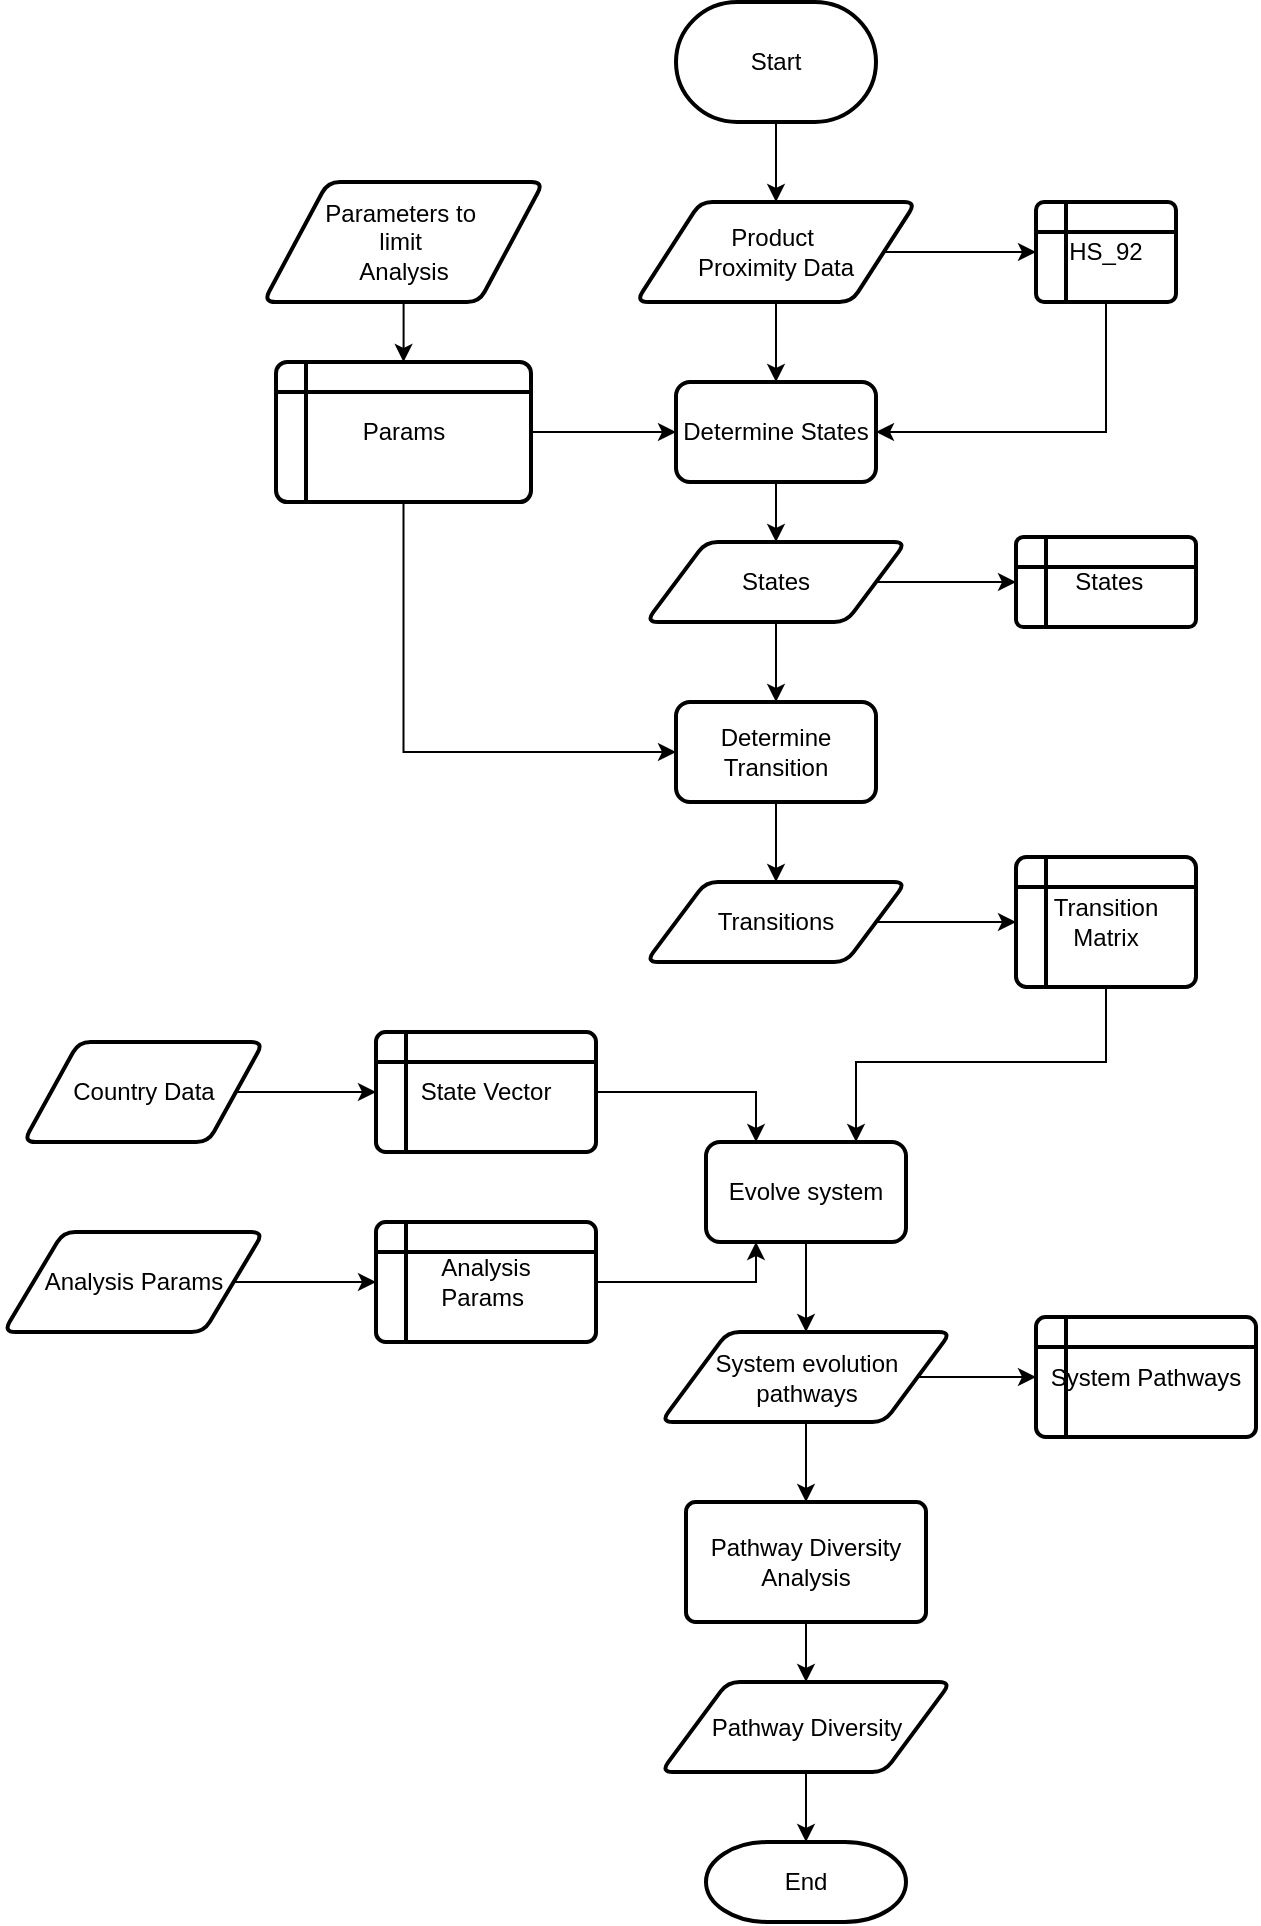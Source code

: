 <mxfile version="24.4.8" type="device">
  <diagram id="C5RBs43oDa-KdzZeNtuy" name="Page-1">
    <mxGraphModel dx="2261" dy="2039" grid="1" gridSize="10" guides="1" tooltips="1" connect="1" arrows="1" fold="1" page="1" pageScale="1" pageWidth="827" pageHeight="1169" math="0" shadow="0">
      <root>
        <mxCell id="WIyWlLk6GJQsqaUBKTNV-0" />
        <mxCell id="WIyWlLk6GJQsqaUBKTNV-1" parent="WIyWlLk6GJQsqaUBKTNV-0" />
        <mxCell id="-IpUfqgwJr53SWBhDJwN-17" value="&amp;nbsp;States" style="shape=internalStorage;whiteSpace=wrap;html=1;dx=15;dy=15;rounded=1;arcSize=8;strokeWidth=2;" parent="WIyWlLk6GJQsqaUBKTNV-1" vertex="1">
          <mxGeometry x="320" y="87.5" width="90" height="45" as="geometry" />
        </mxCell>
        <mxCell id="-IpUfqgwJr53SWBhDJwN-25" style="edgeStyle=orthogonalEdgeStyle;rounded=0;orthogonalLoop=1;jettySize=auto;html=1;entryX=0;entryY=0.5;entryDx=0;entryDy=0;" parent="WIyWlLk6GJQsqaUBKTNV-1" source="-IpUfqgwJr53SWBhDJwN-19" target="-IpUfqgwJr53SWBhDJwN-24" edge="1">
          <mxGeometry relative="1" as="geometry" />
        </mxCell>
        <mxCell id="-IpUfqgwJr53SWBhDJwN-52" style="edgeStyle=orthogonalEdgeStyle;rounded=0;orthogonalLoop=1;jettySize=auto;html=1;" parent="WIyWlLk6GJQsqaUBKTNV-1" source="-IpUfqgwJr53SWBhDJwN-19" target="-IpUfqgwJr53SWBhDJwN-50" edge="1">
          <mxGeometry relative="1" as="geometry" />
        </mxCell>
        <mxCell id="-IpUfqgwJr53SWBhDJwN-19" value="Product&amp;nbsp;&lt;div&gt;Proximity Data&lt;/div&gt;" style="shape=parallelogram;html=1;strokeWidth=2;perimeter=parallelogramPerimeter;whiteSpace=wrap;rounded=1;arcSize=12;size=0.23;" parent="WIyWlLk6GJQsqaUBKTNV-1" vertex="1">
          <mxGeometry x="130" y="-80" width="140" height="50" as="geometry" />
        </mxCell>
        <mxCell id="-IpUfqgwJr53SWBhDJwN-23" value="" style="edgeStyle=orthogonalEdgeStyle;rounded=0;orthogonalLoop=1;jettySize=auto;html=1;exitX=1;exitY=0.5;exitDx=0;exitDy=0;" parent="WIyWlLk6GJQsqaUBKTNV-1" source="-IpUfqgwJr53SWBhDJwN-55" target="-IpUfqgwJr53SWBhDJwN-17" edge="1">
          <mxGeometry relative="1" as="geometry">
            <mxPoint x="260" y="115" as="sourcePoint" />
          </mxGeometry>
        </mxCell>
        <mxCell id="-IpUfqgwJr53SWBhDJwN-26" style="edgeStyle=orthogonalEdgeStyle;rounded=0;orthogonalLoop=1;jettySize=auto;html=1;entryX=1;entryY=0.5;entryDx=0;entryDy=0;" parent="WIyWlLk6GJQsqaUBKTNV-1" source="-IpUfqgwJr53SWBhDJwN-24" target="-IpUfqgwJr53SWBhDJwN-50" edge="1">
          <mxGeometry relative="1" as="geometry">
            <mxPoint x="220" y="85" as="targetPoint" />
            <Array as="points">
              <mxPoint x="365" y="35" />
            </Array>
          </mxGeometry>
        </mxCell>
        <mxCell id="-IpUfqgwJr53SWBhDJwN-24" value="HS_92" style="shape=internalStorage;whiteSpace=wrap;html=1;dx=15;dy=15;rounded=1;arcSize=8;strokeWidth=2;" parent="WIyWlLk6GJQsqaUBKTNV-1" vertex="1">
          <mxGeometry x="330" y="-80" width="70" height="50" as="geometry" />
        </mxCell>
        <mxCell id="-IpUfqgwJr53SWBhDJwN-77" style="edgeStyle=orthogonalEdgeStyle;rounded=0;orthogonalLoop=1;jettySize=auto;html=1;entryX=0.75;entryY=0;entryDx=0;entryDy=0;" parent="WIyWlLk6GJQsqaUBKTNV-1" source="-IpUfqgwJr53SWBhDJwN-31" target="-IpUfqgwJr53SWBhDJwN-65" edge="1">
          <mxGeometry relative="1" as="geometry">
            <Array as="points">
              <mxPoint x="365" y="350" />
              <mxPoint x="240" y="350" />
            </Array>
          </mxGeometry>
        </mxCell>
        <mxCell id="-IpUfqgwJr53SWBhDJwN-31" value="Transition&lt;br&gt;Matrix" style="shape=internalStorage;whiteSpace=wrap;html=1;dx=15;dy=15;rounded=1;arcSize=8;strokeWidth=2;" parent="WIyWlLk6GJQsqaUBKTNV-1" vertex="1">
          <mxGeometry x="320" y="247.5" width="90" height="65" as="geometry" />
        </mxCell>
        <mxCell id="-IpUfqgwJr53SWBhDJwN-41" style="edgeStyle=orthogonalEdgeStyle;rounded=0;orthogonalLoop=1;jettySize=auto;html=1;" parent="WIyWlLk6GJQsqaUBKTNV-1" source="-IpUfqgwJr53SWBhDJwN-35" target="-IpUfqgwJr53SWBhDJwN-38" edge="1">
          <mxGeometry relative="1" as="geometry" />
        </mxCell>
        <mxCell id="-IpUfqgwJr53SWBhDJwN-35" value="Parameters to&amp;nbsp;&lt;div&gt;limit&amp;nbsp;&lt;div&gt;Analysis&lt;/div&gt;&lt;/div&gt;" style="shape=parallelogram;html=1;strokeWidth=2;perimeter=parallelogramPerimeter;whiteSpace=wrap;rounded=1;arcSize=12;size=0.23;" parent="WIyWlLk6GJQsqaUBKTNV-1" vertex="1">
          <mxGeometry x="-56.25" y="-90" width="140" height="60" as="geometry" />
        </mxCell>
        <mxCell id="-IpUfqgwJr53SWBhDJwN-53" style="edgeStyle=orthogonalEdgeStyle;rounded=0;orthogonalLoop=1;jettySize=auto;html=1;" parent="WIyWlLk6GJQsqaUBKTNV-1" source="-IpUfqgwJr53SWBhDJwN-38" target="-IpUfqgwJr53SWBhDJwN-50" edge="1">
          <mxGeometry relative="1" as="geometry" />
        </mxCell>
        <mxCell id="-IpUfqgwJr53SWBhDJwN-60" style="edgeStyle=orthogonalEdgeStyle;rounded=0;orthogonalLoop=1;jettySize=auto;html=1;entryX=0;entryY=0.5;entryDx=0;entryDy=0;" parent="WIyWlLk6GJQsqaUBKTNV-1" source="-IpUfqgwJr53SWBhDJwN-38" target="-IpUfqgwJr53SWBhDJwN-58" edge="1">
          <mxGeometry relative="1" as="geometry">
            <Array as="points">
              <mxPoint x="14" y="195" />
            </Array>
          </mxGeometry>
        </mxCell>
        <mxCell id="-IpUfqgwJr53SWBhDJwN-38" value="Params" style="shape=internalStorage;whiteSpace=wrap;html=1;dx=15;dy=15;rounded=1;arcSize=8;strokeWidth=2;" parent="WIyWlLk6GJQsqaUBKTNV-1" vertex="1">
          <mxGeometry x="-50" width="127.5" height="70" as="geometry" />
        </mxCell>
        <mxCell id="-IpUfqgwJr53SWBhDJwN-45" value="Start" style="strokeWidth=2;html=1;shape=mxgraph.flowchart.terminator;whiteSpace=wrap;" parent="WIyWlLk6GJQsqaUBKTNV-1" vertex="1">
          <mxGeometry x="150" y="-180" width="100" height="60" as="geometry" />
        </mxCell>
        <mxCell id="-IpUfqgwJr53SWBhDJwN-46" style="edgeStyle=orthogonalEdgeStyle;rounded=0;orthogonalLoop=1;jettySize=auto;html=1;entryX=0.5;entryY=0;entryDx=0;entryDy=0;" parent="WIyWlLk6GJQsqaUBKTNV-1" source="-IpUfqgwJr53SWBhDJwN-45" target="-IpUfqgwJr53SWBhDJwN-19" edge="1">
          <mxGeometry relative="1" as="geometry" />
        </mxCell>
        <mxCell id="-IpUfqgwJr53SWBhDJwN-56" style="edgeStyle=orthogonalEdgeStyle;rounded=0;orthogonalLoop=1;jettySize=auto;html=1;" parent="WIyWlLk6GJQsqaUBKTNV-1" source="-IpUfqgwJr53SWBhDJwN-50" target="-IpUfqgwJr53SWBhDJwN-55" edge="1">
          <mxGeometry relative="1" as="geometry" />
        </mxCell>
        <mxCell id="-IpUfqgwJr53SWBhDJwN-50" value="Determine States" style="rounded=1;whiteSpace=wrap;html=1;absoluteArcSize=1;arcSize=14;strokeWidth=2;" parent="WIyWlLk6GJQsqaUBKTNV-1" vertex="1">
          <mxGeometry x="150" y="10" width="100" height="50" as="geometry" />
        </mxCell>
        <mxCell id="-IpUfqgwJr53SWBhDJwN-57" style="edgeStyle=orthogonalEdgeStyle;rounded=0;orthogonalLoop=1;jettySize=auto;html=1;" parent="WIyWlLk6GJQsqaUBKTNV-1" source="-IpUfqgwJr53SWBhDJwN-55" target="-IpUfqgwJr53SWBhDJwN-58" edge="1">
          <mxGeometry relative="1" as="geometry">
            <mxPoint x="200" y="170" as="targetPoint" />
          </mxGeometry>
        </mxCell>
        <mxCell id="-IpUfqgwJr53SWBhDJwN-55" value="States" style="shape=parallelogram;html=1;strokeWidth=2;perimeter=parallelogramPerimeter;whiteSpace=wrap;rounded=1;arcSize=12;size=0.23;" parent="WIyWlLk6GJQsqaUBKTNV-1" vertex="1">
          <mxGeometry x="135" y="90" width="130" height="40" as="geometry" />
        </mxCell>
        <mxCell id="-IpUfqgwJr53SWBhDJwN-61" style="edgeStyle=orthogonalEdgeStyle;rounded=0;orthogonalLoop=1;jettySize=auto;html=1;entryX=0.5;entryY=0;entryDx=0;entryDy=0;" parent="WIyWlLk6GJQsqaUBKTNV-1" source="-IpUfqgwJr53SWBhDJwN-58" target="-IpUfqgwJr53SWBhDJwN-62" edge="1">
          <mxGeometry relative="1" as="geometry">
            <mxPoint x="200" y="260" as="targetPoint" />
          </mxGeometry>
        </mxCell>
        <mxCell id="-IpUfqgwJr53SWBhDJwN-58" value="Determine Transition" style="rounded=1;whiteSpace=wrap;html=1;absoluteArcSize=1;arcSize=14;strokeWidth=2;" parent="WIyWlLk6GJQsqaUBKTNV-1" vertex="1">
          <mxGeometry x="150" y="170" width="100" height="50" as="geometry" />
        </mxCell>
        <mxCell id="-IpUfqgwJr53SWBhDJwN-63" style="edgeStyle=orthogonalEdgeStyle;rounded=0;orthogonalLoop=1;jettySize=auto;html=1;entryX=0;entryY=0.5;entryDx=0;entryDy=0;" parent="WIyWlLk6GJQsqaUBKTNV-1" source="-IpUfqgwJr53SWBhDJwN-62" target="-IpUfqgwJr53SWBhDJwN-31" edge="1">
          <mxGeometry relative="1" as="geometry">
            <mxPoint x="320" y="280" as="targetPoint" />
          </mxGeometry>
        </mxCell>
        <mxCell id="-IpUfqgwJr53SWBhDJwN-62" value="Transitions" style="shape=parallelogram;html=1;strokeWidth=2;perimeter=parallelogramPerimeter;whiteSpace=wrap;rounded=1;arcSize=12;size=0.23;" parent="WIyWlLk6GJQsqaUBKTNV-1" vertex="1">
          <mxGeometry x="135" y="260" width="130" height="40" as="geometry" />
        </mxCell>
        <mxCell id="-IpUfqgwJr53SWBhDJwN-67" style="edgeStyle=orthogonalEdgeStyle;rounded=0;orthogonalLoop=1;jettySize=auto;html=1;entryX=0;entryY=0.5;entryDx=0;entryDy=0;" parent="WIyWlLk6GJQsqaUBKTNV-1" source="-IpUfqgwJr53SWBhDJwN-64" target="-IpUfqgwJr53SWBhDJwN-68" edge="1">
          <mxGeometry relative="1" as="geometry">
            <mxPoint x="-10" y="365" as="targetPoint" />
          </mxGeometry>
        </mxCell>
        <mxCell id="-IpUfqgwJr53SWBhDJwN-64" value="Country Data" style="shape=parallelogram;html=1;strokeWidth=2;perimeter=parallelogramPerimeter;whiteSpace=wrap;rounded=1;arcSize=12;size=0.23;" parent="WIyWlLk6GJQsqaUBKTNV-1" vertex="1">
          <mxGeometry x="-176.25" y="340" width="120" height="50" as="geometry" />
        </mxCell>
        <mxCell id="-IpUfqgwJr53SWBhDJwN-88" style="edgeStyle=orthogonalEdgeStyle;rounded=0;orthogonalLoop=1;jettySize=auto;html=1;entryX=0.5;entryY=0;entryDx=0;entryDy=0;" parent="WIyWlLk6GJQsqaUBKTNV-1" source="-IpUfqgwJr53SWBhDJwN-65" target="-IpUfqgwJr53SWBhDJwN-85" edge="1">
          <mxGeometry relative="1" as="geometry" />
        </mxCell>
        <mxCell id="-IpUfqgwJr53SWBhDJwN-65" value="Evolve system" style="rounded=1;whiteSpace=wrap;html=1;absoluteArcSize=1;arcSize=14;strokeWidth=2;" parent="WIyWlLk6GJQsqaUBKTNV-1" vertex="1">
          <mxGeometry x="165" y="390" width="100" height="50" as="geometry" />
        </mxCell>
        <mxCell id="-IpUfqgwJr53SWBhDJwN-76" style="edgeStyle=orthogonalEdgeStyle;rounded=0;orthogonalLoop=1;jettySize=auto;html=1;entryX=0.25;entryY=0;entryDx=0;entryDy=0;" parent="WIyWlLk6GJQsqaUBKTNV-1" source="-IpUfqgwJr53SWBhDJwN-68" target="-IpUfqgwJr53SWBhDJwN-65" edge="1">
          <mxGeometry relative="1" as="geometry" />
        </mxCell>
        <mxCell id="-IpUfqgwJr53SWBhDJwN-68" value="State Vector" style="shape=internalStorage;whiteSpace=wrap;html=1;dx=15;dy=15;rounded=1;arcSize=8;strokeWidth=2;" parent="WIyWlLk6GJQsqaUBKTNV-1" vertex="1">
          <mxGeometry y="335" width="110" height="60" as="geometry" />
        </mxCell>
        <mxCell id="-IpUfqgwJr53SWBhDJwN-75" style="edgeStyle=orthogonalEdgeStyle;rounded=0;orthogonalLoop=1;jettySize=auto;html=1;entryX=0;entryY=0.5;entryDx=0;entryDy=0;" parent="WIyWlLk6GJQsqaUBKTNV-1" source="-IpUfqgwJr53SWBhDJwN-69" target="-IpUfqgwJr53SWBhDJwN-74" edge="1">
          <mxGeometry relative="1" as="geometry" />
        </mxCell>
        <mxCell id="-IpUfqgwJr53SWBhDJwN-69" value="Analysis Params" style="shape=parallelogram;html=1;strokeWidth=2;perimeter=parallelogramPerimeter;whiteSpace=wrap;rounded=1;arcSize=12;size=0.23;" parent="WIyWlLk6GJQsqaUBKTNV-1" vertex="1">
          <mxGeometry x="-186.25" y="435" width="130" height="50" as="geometry" />
        </mxCell>
        <mxCell id="-IpUfqgwJr53SWBhDJwN-81" style="edgeStyle=orthogonalEdgeStyle;rounded=0;orthogonalLoop=1;jettySize=auto;html=1;entryX=0.25;entryY=1;entryDx=0;entryDy=0;" parent="WIyWlLk6GJQsqaUBKTNV-1" source="-IpUfqgwJr53SWBhDJwN-74" target="-IpUfqgwJr53SWBhDJwN-65" edge="1">
          <mxGeometry relative="1" as="geometry" />
        </mxCell>
        <mxCell id="-IpUfqgwJr53SWBhDJwN-74" value="Analysis&lt;div&gt;Params&amp;nbsp;&lt;/div&gt;" style="shape=internalStorage;whiteSpace=wrap;html=1;dx=15;dy=15;rounded=1;arcSize=8;strokeWidth=2;" parent="WIyWlLk6GJQsqaUBKTNV-1" vertex="1">
          <mxGeometry y="430" width="110" height="60" as="geometry" />
        </mxCell>
        <mxCell id="-IpUfqgwJr53SWBhDJwN-89" style="edgeStyle=orthogonalEdgeStyle;rounded=0;orthogonalLoop=1;jettySize=auto;html=1;entryX=0;entryY=0.5;entryDx=0;entryDy=0;" parent="WIyWlLk6GJQsqaUBKTNV-1" source="-IpUfqgwJr53SWBhDJwN-85" target="-IpUfqgwJr53SWBhDJwN-90" edge="1">
          <mxGeometry relative="1" as="geometry">
            <mxPoint x="320" y="507.5" as="targetPoint" />
          </mxGeometry>
        </mxCell>
        <mxCell id="-IpUfqgwJr53SWBhDJwN-85" value="System evolution pathways" style="shape=parallelogram;html=1;strokeWidth=2;perimeter=parallelogramPerimeter;whiteSpace=wrap;rounded=1;arcSize=12;size=0.23;" parent="WIyWlLk6GJQsqaUBKTNV-1" vertex="1">
          <mxGeometry x="142.5" y="485" width="145" height="45" as="geometry" />
        </mxCell>
        <mxCell id="-IpUfqgwJr53SWBhDJwN-93" value="" style="edgeStyle=orthogonalEdgeStyle;rounded=0;orthogonalLoop=1;jettySize=auto;html=1;exitX=0.5;exitY=1;exitDx=0;exitDy=0;" parent="WIyWlLk6GJQsqaUBKTNV-1" source="-IpUfqgwJr53SWBhDJwN-85" target="-IpUfqgwJr53SWBhDJwN-92" edge="1">
          <mxGeometry relative="1" as="geometry" />
        </mxCell>
        <mxCell id="-IpUfqgwJr53SWBhDJwN-90" value="System Pathways" style="shape=internalStorage;whiteSpace=wrap;html=1;dx=15;dy=15;rounded=1;arcSize=8;strokeWidth=2;" parent="WIyWlLk6GJQsqaUBKTNV-1" vertex="1">
          <mxGeometry x="330" y="477.5" width="110" height="60" as="geometry" />
        </mxCell>
        <mxCell id="-IpUfqgwJr53SWBhDJwN-95" style="edgeStyle=orthogonalEdgeStyle;rounded=0;orthogonalLoop=1;jettySize=auto;html=1;" parent="WIyWlLk6GJQsqaUBKTNV-1" source="-IpUfqgwJr53SWBhDJwN-92" target="-IpUfqgwJr53SWBhDJwN-94" edge="1">
          <mxGeometry relative="1" as="geometry" />
        </mxCell>
        <mxCell id="-IpUfqgwJr53SWBhDJwN-92" value="Pathway Diversity&lt;div&gt;Analysis&lt;/div&gt;" style="whiteSpace=wrap;html=1;rounded=1;arcSize=8;strokeWidth=2;" parent="WIyWlLk6GJQsqaUBKTNV-1" vertex="1">
          <mxGeometry x="155" y="570" width="120" height="60" as="geometry" />
        </mxCell>
        <mxCell id="-IpUfqgwJr53SWBhDJwN-96" style="edgeStyle=orthogonalEdgeStyle;rounded=0;orthogonalLoop=1;jettySize=auto;html=1;" parent="WIyWlLk6GJQsqaUBKTNV-1" source="-IpUfqgwJr53SWBhDJwN-94" target="-IpUfqgwJr53SWBhDJwN-97" edge="1">
          <mxGeometry relative="1" as="geometry">
            <mxPoint x="215" y="730" as="targetPoint" />
          </mxGeometry>
        </mxCell>
        <mxCell id="-IpUfqgwJr53SWBhDJwN-94" value="Pathway Diversity" style="shape=parallelogram;html=1;strokeWidth=2;perimeter=parallelogramPerimeter;whiteSpace=wrap;rounded=1;arcSize=12;size=0.23;" parent="WIyWlLk6GJQsqaUBKTNV-1" vertex="1">
          <mxGeometry x="142.5" y="660" width="145" height="45" as="geometry" />
        </mxCell>
        <mxCell id="-IpUfqgwJr53SWBhDJwN-97" value="End" style="strokeWidth=2;html=1;shape=mxgraph.flowchart.terminator;whiteSpace=wrap;" parent="WIyWlLk6GJQsqaUBKTNV-1" vertex="1">
          <mxGeometry x="165" y="740" width="100" height="40" as="geometry" />
        </mxCell>
      </root>
    </mxGraphModel>
  </diagram>
</mxfile>
